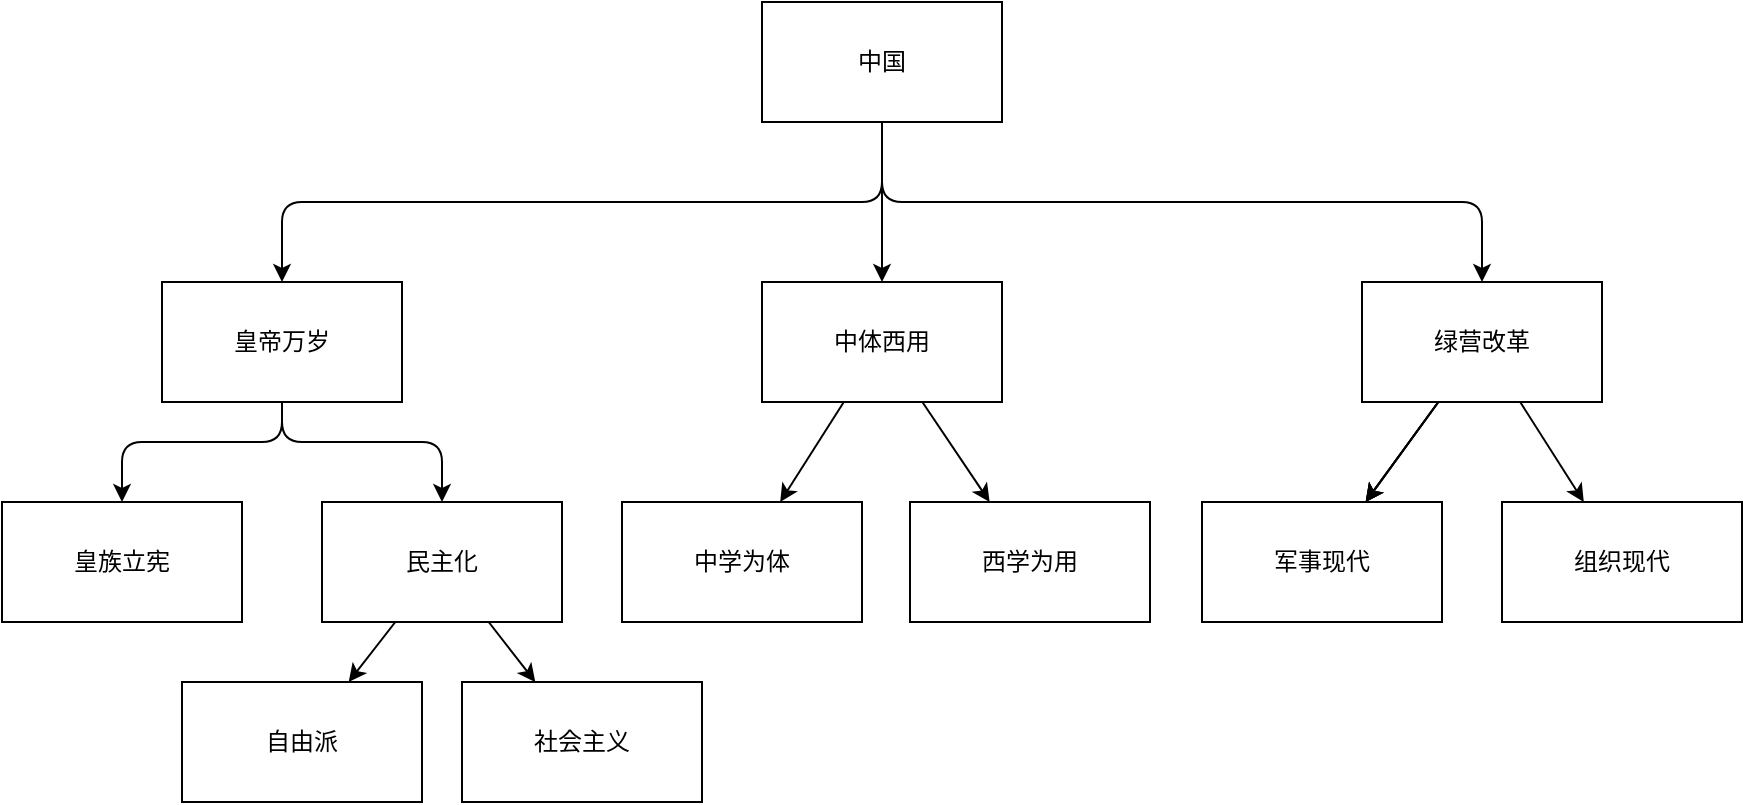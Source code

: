 <mxfile>
    <diagram id="YL8090y7CSMv1hHDRcKR" name="第 1 页">
        <mxGraphModel dx="1391" dy="444" grid="1" gridSize="10" guides="1" tooltips="1" connect="1" arrows="1" fold="1" page="1" pageScale="1" pageWidth="827" pageHeight="1169" math="0" shadow="0">
            <root>
                <mxCell id="0"/>
                <mxCell id="1" parent="0"/>
                <mxCell id="4" value="" style="edgeStyle=none;html=1;entryX=0.5;entryY=0;entryDx=0;entryDy=0;" parent="1" source="2" target="3" edge="1">
                    <mxGeometry relative="1" as="geometry">
                        <Array as="points">
                            <mxPoint x="280" y="240"/>
                            <mxPoint x="100" y="240"/>
                            <mxPoint x="-20" y="240"/>
                        </Array>
                    </mxGeometry>
                </mxCell>
                <mxCell id="6" value="" style="edgeStyle=none;html=1;" parent="1" source="2" target="5" edge="1">
                    <mxGeometry relative="1" as="geometry"/>
                </mxCell>
                <mxCell id="8" value="" style="edgeStyle=none;html=1;entryX=0.5;entryY=0;entryDx=0;entryDy=0;" parent="1" source="2" target="7" edge="1">
                    <mxGeometry relative="1" as="geometry">
                        <Array as="points">
                            <mxPoint x="280" y="240"/>
                            <mxPoint x="580" y="240"/>
                        </Array>
                    </mxGeometry>
                </mxCell>
                <mxCell id="2" value="中国" style="rounded=0;whiteSpace=wrap;html=1;" parent="1" vertex="1">
                    <mxGeometry x="220" y="140" width="120" height="60" as="geometry"/>
                </mxCell>
                <mxCell id="10" value="" style="edgeStyle=none;html=1;" parent="1" source="3" target="9" edge="1">
                    <mxGeometry relative="1" as="geometry">
                        <Array as="points">
                            <mxPoint x="-20" y="360"/>
                            <mxPoint x="-100" y="360"/>
                        </Array>
                    </mxGeometry>
                </mxCell>
                <mxCell id="12" value="" style="edgeStyle=none;html=1;" parent="1" source="3" target="11" edge="1">
                    <mxGeometry relative="1" as="geometry">
                        <Array as="points">
                            <mxPoint x="-20" y="360"/>
                            <mxPoint x="60" y="360"/>
                        </Array>
                    </mxGeometry>
                </mxCell>
                <mxCell id="3" value="皇帝万岁" style="rounded=0;whiteSpace=wrap;html=1;" parent="1" vertex="1">
                    <mxGeometry x="-80" y="280" width="120" height="60" as="geometry"/>
                </mxCell>
                <mxCell id="14" value="" style="edgeStyle=none;html=1;" parent="1" source="5" target="13" edge="1">
                    <mxGeometry relative="1" as="geometry"/>
                </mxCell>
                <mxCell id="16" value="" style="edgeStyle=none;html=1;" parent="1" source="5" target="15" edge="1">
                    <mxGeometry relative="1" as="geometry"/>
                </mxCell>
                <mxCell id="5" value="中体西用" style="whiteSpace=wrap;html=1;rounded=0;" parent="1" vertex="1">
                    <mxGeometry x="220" y="280" width="120" height="60" as="geometry"/>
                </mxCell>
                <mxCell id="18" value="" style="edgeStyle=none;html=1;" parent="1" source="7" target="17" edge="1">
                    <mxGeometry relative="1" as="geometry"/>
                </mxCell>
                <mxCell id="19" value="" style="edgeStyle=none;html=1;" parent="1" source="7" target="17" edge="1">
                    <mxGeometry relative="1" as="geometry"/>
                </mxCell>
                <mxCell id="20" value="" style="edgeStyle=none;html=1;" parent="1" source="7" target="17" edge="1">
                    <mxGeometry relative="1" as="geometry"/>
                </mxCell>
                <mxCell id="22" value="" style="edgeStyle=none;html=1;" parent="1" source="7" target="21" edge="1">
                    <mxGeometry relative="1" as="geometry"/>
                </mxCell>
                <mxCell id="7" value="绿营改革" style="whiteSpace=wrap;html=1;rounded=0;" parent="1" vertex="1">
                    <mxGeometry x="520" y="280" width="120" height="60" as="geometry"/>
                </mxCell>
                <mxCell id="9" value="皇族立宪" style="whiteSpace=wrap;html=1;rounded=0;" parent="1" vertex="1">
                    <mxGeometry x="-160" y="390" width="120" height="60" as="geometry"/>
                </mxCell>
                <mxCell id="24" value="" style="edgeStyle=none;html=1;" parent="1" source="11" target="23" edge="1">
                    <mxGeometry relative="1" as="geometry"/>
                </mxCell>
                <mxCell id="26" value="" style="edgeStyle=none;html=1;" parent="1" source="11" target="25" edge="1">
                    <mxGeometry relative="1" as="geometry"/>
                </mxCell>
                <mxCell id="11" value="民主化" style="whiteSpace=wrap;html=1;rounded=0;" parent="1" vertex="1">
                    <mxGeometry y="390" width="120" height="60" as="geometry"/>
                </mxCell>
                <mxCell id="13" value="中学为体" style="whiteSpace=wrap;html=1;rounded=0;" parent="1" vertex="1">
                    <mxGeometry x="150" y="390" width="120" height="60" as="geometry"/>
                </mxCell>
                <mxCell id="15" value="西学为用" style="whiteSpace=wrap;html=1;rounded=0;" parent="1" vertex="1">
                    <mxGeometry x="294" y="390" width="120" height="60" as="geometry"/>
                </mxCell>
                <mxCell id="17" value="军事现代" style="whiteSpace=wrap;html=1;rounded=0;" parent="1" vertex="1">
                    <mxGeometry x="440" y="390" width="120" height="60" as="geometry"/>
                </mxCell>
                <mxCell id="21" value="组织现代" style="whiteSpace=wrap;html=1;rounded=0;" parent="1" vertex="1">
                    <mxGeometry x="590" y="390" width="120" height="60" as="geometry"/>
                </mxCell>
                <mxCell id="23" value="自由派" style="whiteSpace=wrap;html=1;rounded=0;" parent="1" vertex="1">
                    <mxGeometry x="-70" y="480" width="120" height="60" as="geometry"/>
                </mxCell>
                <mxCell id="25" value="社会主义" style="whiteSpace=wrap;html=1;rounded=0;" parent="1" vertex="1">
                    <mxGeometry x="70" y="480" width="120" height="60" as="geometry"/>
                </mxCell>
            </root>
        </mxGraphModel>
    </diagram>
</mxfile>